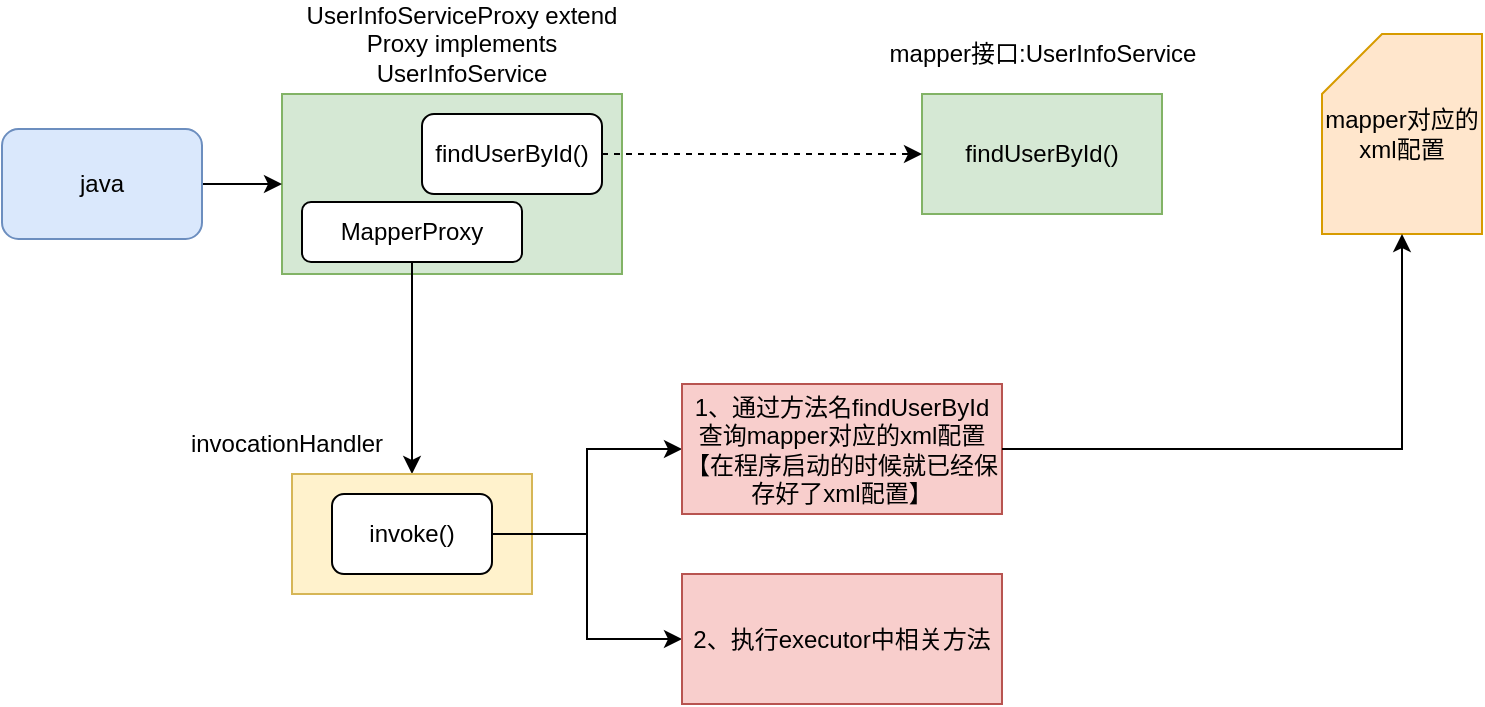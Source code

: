 <mxfile version="27.0.3">
  <diagram name="第 1 页" id="3TT_d5ht2H0iIXU0HfkV">
    <mxGraphModel dx="1018" dy="655" grid="1" gridSize="10" guides="1" tooltips="1" connect="1" arrows="1" fold="1" page="1" pageScale="1" pageWidth="827" pageHeight="1169" math="0" shadow="0">
      <root>
        <mxCell id="0" />
        <mxCell id="1" parent="0" />
        <mxCell id="vtBKAXl8VFrYsNdEjl44-1" value="findUserById()" style="rounded=0;whiteSpace=wrap;html=1;fillColor=#d5e8d4;strokeColor=#82b366;" vertex="1" parent="1">
          <mxGeometry x="470" y="230" width="120" height="60" as="geometry" />
        </mxCell>
        <mxCell id="vtBKAXl8VFrYsNdEjl44-2" value="mapper接口:UserInfoService" style="text;html=1;align=center;verticalAlign=middle;whiteSpace=wrap;rounded=0;" vertex="1" parent="1">
          <mxGeometry x="447.5" y="190" width="165" height="40" as="geometry" />
        </mxCell>
        <mxCell id="vtBKAXl8VFrYsNdEjl44-3" value="mapper对应的xml配置" style="shape=card;whiteSpace=wrap;html=1;fillColor=#ffe6cc;strokeColor=#d79b00;" vertex="1" parent="1">
          <mxGeometry x="670" y="200" width="80" height="100" as="geometry" />
        </mxCell>
        <mxCell id="vtBKAXl8VFrYsNdEjl44-4" value="" style="rounded=0;whiteSpace=wrap;html=1;fillColor=#d5e8d4;strokeColor=#82b366;" vertex="1" parent="1">
          <mxGeometry x="150" y="230" width="170" height="90" as="geometry" />
        </mxCell>
        <mxCell id="vtBKAXl8VFrYsNdEjl44-5" value="UserInfoServiceProxy extend Proxy implements UserInfoService" style="text;html=1;align=center;verticalAlign=middle;whiteSpace=wrap;rounded=0;" vertex="1" parent="1">
          <mxGeometry x="150" y="190" width="180" height="30" as="geometry" />
        </mxCell>
        <mxCell id="vtBKAXl8VFrYsNdEjl44-8" style="edgeStyle=orthogonalEdgeStyle;rounded=0;orthogonalLoop=1;jettySize=auto;html=1;entryX=0;entryY=0.5;entryDx=0;entryDy=0;dashed=1;" edge="1" parent="1" source="vtBKAXl8VFrYsNdEjl44-6" target="vtBKAXl8VFrYsNdEjl44-1">
          <mxGeometry relative="1" as="geometry" />
        </mxCell>
        <mxCell id="vtBKAXl8VFrYsNdEjl44-6" value="findUserById()" style="rounded=1;whiteSpace=wrap;html=1;" vertex="1" parent="1">
          <mxGeometry x="220" y="240" width="90" height="40" as="geometry" />
        </mxCell>
        <mxCell id="vtBKAXl8VFrYsNdEjl44-13" style="edgeStyle=orthogonalEdgeStyle;rounded=0;orthogonalLoop=1;jettySize=auto;html=1;entryX=0.5;entryY=0;entryDx=0;entryDy=0;" edge="1" parent="1" source="vtBKAXl8VFrYsNdEjl44-7" target="vtBKAXl8VFrYsNdEjl44-12">
          <mxGeometry relative="1" as="geometry" />
        </mxCell>
        <mxCell id="vtBKAXl8VFrYsNdEjl44-7" value="MapperProxy" style="rounded=1;whiteSpace=wrap;html=1;" vertex="1" parent="1">
          <mxGeometry x="160" y="284" width="110" height="30" as="geometry" />
        </mxCell>
        <mxCell id="vtBKAXl8VFrYsNdEjl44-11" style="edgeStyle=orthogonalEdgeStyle;rounded=0;orthogonalLoop=1;jettySize=auto;html=1;entryX=0;entryY=0.5;entryDx=0;entryDy=0;" edge="1" parent="1" source="vtBKAXl8VFrYsNdEjl44-9" target="vtBKAXl8VFrYsNdEjl44-4">
          <mxGeometry relative="1" as="geometry" />
        </mxCell>
        <mxCell id="vtBKAXl8VFrYsNdEjl44-9" value="java" style="rounded=1;whiteSpace=wrap;html=1;fillColor=#dae8fc;strokeColor=#6c8ebf;" vertex="1" parent="1">
          <mxGeometry x="10" y="247.5" width="100" height="55" as="geometry" />
        </mxCell>
        <mxCell id="vtBKAXl8VFrYsNdEjl44-12" value="" style="rounded=0;whiteSpace=wrap;html=1;fillColor=#fff2cc;strokeColor=#d6b656;" vertex="1" parent="1">
          <mxGeometry x="155" y="420" width="120" height="60" as="geometry" />
        </mxCell>
        <mxCell id="vtBKAXl8VFrYsNdEjl44-17" style="edgeStyle=orthogonalEdgeStyle;rounded=0;orthogonalLoop=1;jettySize=auto;html=1;entryX=0;entryY=0.5;entryDx=0;entryDy=0;" edge="1" parent="1" source="vtBKAXl8VFrYsNdEjl44-14" target="vtBKAXl8VFrYsNdEjl44-16">
          <mxGeometry relative="1" as="geometry" />
        </mxCell>
        <mxCell id="vtBKAXl8VFrYsNdEjl44-19" style="edgeStyle=orthogonalEdgeStyle;rounded=0;orthogonalLoop=1;jettySize=auto;html=1;entryX=0;entryY=0.5;entryDx=0;entryDy=0;" edge="1" parent="1" source="vtBKAXl8VFrYsNdEjl44-14" target="vtBKAXl8VFrYsNdEjl44-18">
          <mxGeometry relative="1" as="geometry" />
        </mxCell>
        <mxCell id="vtBKAXl8VFrYsNdEjl44-14" value="invoke()" style="rounded=1;whiteSpace=wrap;html=1;" vertex="1" parent="1">
          <mxGeometry x="175" y="430" width="80" height="40" as="geometry" />
        </mxCell>
        <mxCell id="vtBKAXl8VFrYsNdEjl44-15" value="invocationHandler" style="text;html=1;align=center;verticalAlign=middle;whiteSpace=wrap;rounded=0;" vertex="1" parent="1">
          <mxGeometry x="90" y="390" width="125" height="30" as="geometry" />
        </mxCell>
        <mxCell id="vtBKAXl8VFrYsNdEjl44-16" value="1、通过方法名findUserById查询mapper对应的xml配置【在程序启动的时候就已经保存好了xml配置】" style="rounded=0;whiteSpace=wrap;html=1;fillColor=#f8cecc;strokeColor=#b85450;" vertex="1" parent="1">
          <mxGeometry x="350" y="375" width="160" height="65" as="geometry" />
        </mxCell>
        <mxCell id="vtBKAXl8VFrYsNdEjl44-18" value="2、执行executor中相关方法" style="rounded=0;whiteSpace=wrap;html=1;fillColor=#f8cecc;strokeColor=#b85450;" vertex="1" parent="1">
          <mxGeometry x="350" y="470" width="160" height="65" as="geometry" />
        </mxCell>
        <mxCell id="vtBKAXl8VFrYsNdEjl44-20" style="edgeStyle=orthogonalEdgeStyle;rounded=0;orthogonalLoop=1;jettySize=auto;html=1;entryX=0.5;entryY=1;entryDx=0;entryDy=0;entryPerimeter=0;" edge="1" parent="1" source="vtBKAXl8VFrYsNdEjl44-16" target="vtBKAXl8VFrYsNdEjl44-3">
          <mxGeometry relative="1" as="geometry" />
        </mxCell>
      </root>
    </mxGraphModel>
  </diagram>
</mxfile>
